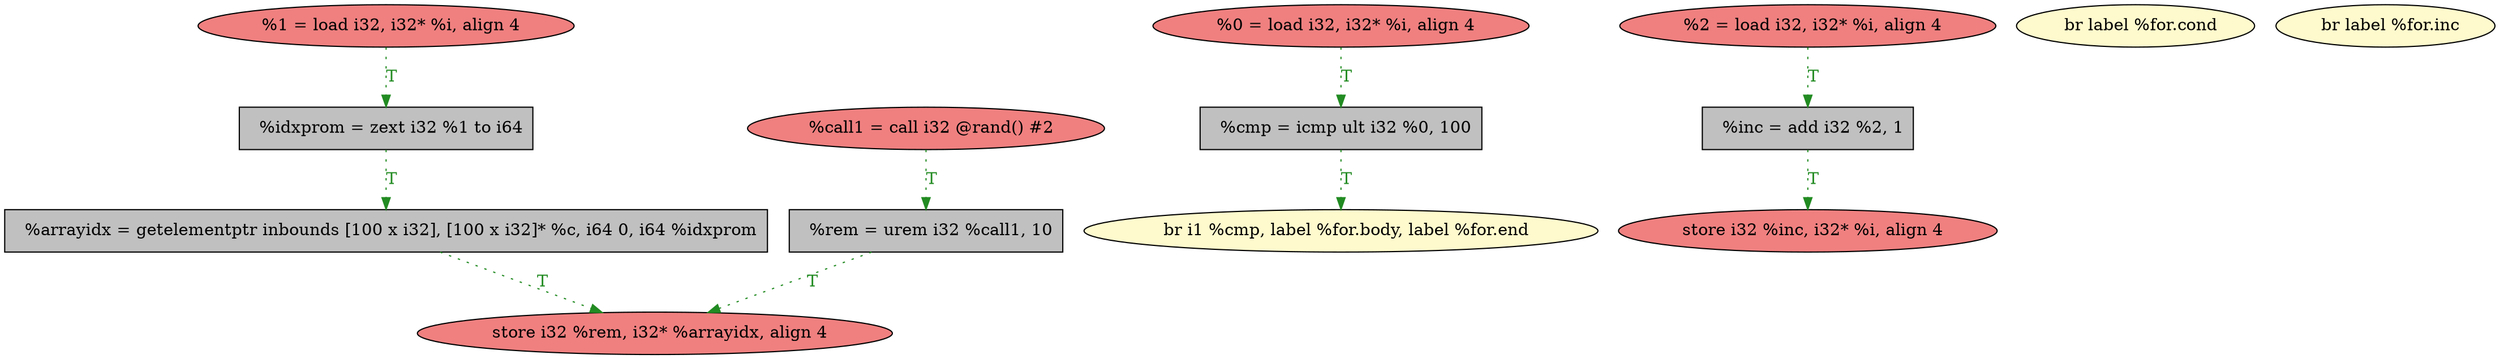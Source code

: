 
digraph G {


node247 [fillcolor=grey,label="  %rem = urem i32 %call1, 10",shape=rectangle,style=filled ]
node246 [fillcolor=lightcoral,label="  store i32 %rem, i32* %arrayidx, align 4",shape=ellipse,style=filled ]
node244 [fillcolor=lightcoral,label="  %1 = load i32, i32* %i, align 4",shape=ellipse,style=filled ]
node248 [fillcolor=lemonchiffon,label="  br i1 %cmp, label %for.body, label %for.end",shape=ellipse,style=filled ]
node243 [fillcolor=lightcoral,label="  %call1 = call i32 @rand() #2",shape=ellipse,style=filled ]
node245 [fillcolor=lightcoral,label="  %0 = load i32, i32* %i, align 4",shape=ellipse,style=filled ]
node242 [fillcolor=grey,label="  %cmp = icmp ult i32 %0, 100",shape=rectangle,style=filled ]
node241 [fillcolor=grey,label="  %idxprom = zext i32 %1 to i64",shape=rectangle,style=filled ]
node236 [fillcolor=lightcoral,label="  store i32 %inc, i32* %i, align 4",shape=ellipse,style=filled ]
node235 [fillcolor=lemonchiffon,label="  br label %for.cond",shape=ellipse,style=filled ]
node238 [fillcolor=lightcoral,label="  %2 = load i32, i32* %i, align 4",shape=ellipse,style=filled ]
node237 [fillcolor=grey,label="  %inc = add i32 %2, 1",shape=rectangle,style=filled ]
node239 [fillcolor=lemonchiffon,label="  br label %for.inc",shape=ellipse,style=filled ]
node240 [fillcolor=grey,label="  %arrayidx = getelementptr inbounds [100 x i32], [100 x i32]* %c, i64 0, i64 %idxprom",shape=rectangle,style=filled ]

node242->node248 [style=dotted,color=forestgreen,label="T",fontcolor=forestgreen ]
node240->node246 [style=dotted,color=forestgreen,label="T",fontcolor=forestgreen ]
node245->node242 [style=dotted,color=forestgreen,label="T",fontcolor=forestgreen ]
node241->node240 [style=dotted,color=forestgreen,label="T",fontcolor=forestgreen ]
node244->node241 [style=dotted,color=forestgreen,label="T",fontcolor=forestgreen ]
node247->node246 [style=dotted,color=forestgreen,label="T",fontcolor=forestgreen ]
node238->node237 [style=dotted,color=forestgreen,label="T",fontcolor=forestgreen ]
node237->node236 [style=dotted,color=forestgreen,label="T",fontcolor=forestgreen ]
node243->node247 [style=dotted,color=forestgreen,label="T",fontcolor=forestgreen ]


}
